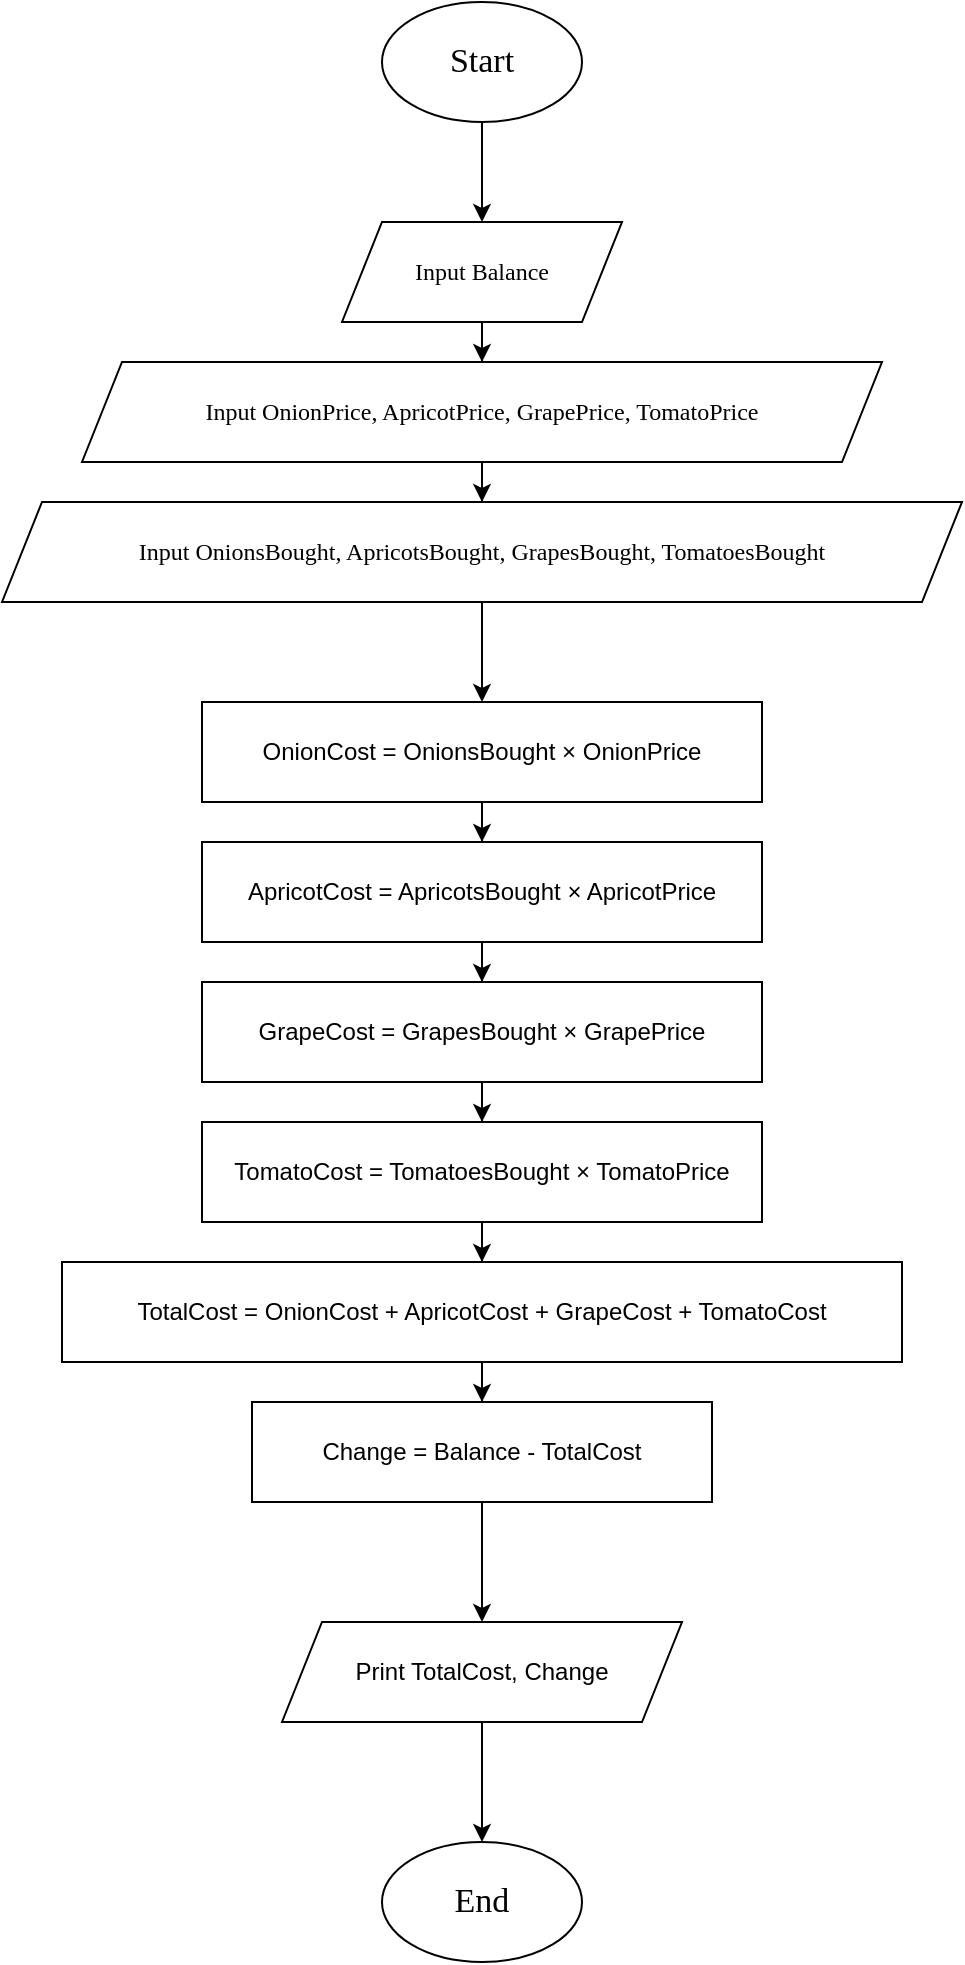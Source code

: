 <mxfile version="24.7.14">
  <diagram name="Page-1" id="jR3CGgP1g1BjzRoQCqm1">
    <mxGraphModel dx="1763" dy="919" grid="1" gridSize="10" guides="1" tooltips="1" connect="1" arrows="1" fold="1" page="1" pageScale="1" pageWidth="850" pageHeight="1100" math="0" shadow="0">
      <root>
        <mxCell id="0" />
        <mxCell id="1" parent="0" />
        <mxCell id="RLlSU3_BGVDVM2KfrkIX-83" value="" style="edgeStyle=orthogonalEdgeStyle;rounded=0;orthogonalLoop=1;jettySize=auto;html=1;" edge="1" parent="1" source="RLlSU3_BGVDVM2KfrkIX-1" target="RLlSU3_BGVDVM2KfrkIX-72">
          <mxGeometry relative="1" as="geometry" />
        </mxCell>
        <mxCell id="RLlSU3_BGVDVM2KfrkIX-1" value="Start" style="ellipse;whiteSpace=wrap;html=1;fontFamily=Verdana;fontSize=17;" vertex="1" parent="1">
          <mxGeometry x="375" y="75" width="100" height="60" as="geometry" />
        </mxCell>
        <mxCell id="RLlSU3_BGVDVM2KfrkIX-7" value="End" style="ellipse;whiteSpace=wrap;html=1;fontFamily=Verdana;fontSize=17;" vertex="1" parent="1">
          <mxGeometry x="375" y="995" width="100" height="60" as="geometry" />
        </mxCell>
        <mxCell id="RLlSU3_BGVDVM2KfrkIX-99" value="" style="edgeStyle=orthogonalEdgeStyle;rounded=0;orthogonalLoop=1;jettySize=auto;html=1;" edge="1" parent="1" source="RLlSU3_BGVDVM2KfrkIX-72" target="RLlSU3_BGVDVM2KfrkIX-73">
          <mxGeometry relative="1" as="geometry" />
        </mxCell>
        <mxCell id="RLlSU3_BGVDVM2KfrkIX-72" value="Input Balance" style="shape=parallelogram;perimeter=parallelogramPerimeter;whiteSpace=wrap;html=1;fixedSize=1;fontFamily=Verdana;" vertex="1" parent="1">
          <mxGeometry x="355" y="185" width="140" height="50" as="geometry" />
        </mxCell>
        <mxCell id="RLlSU3_BGVDVM2KfrkIX-107" value="" style="edgeStyle=orthogonalEdgeStyle;rounded=0;orthogonalLoop=1;jettySize=auto;html=1;" edge="1" parent="1" source="RLlSU3_BGVDVM2KfrkIX-73" target="RLlSU3_BGVDVM2KfrkIX-74">
          <mxGeometry relative="1" as="geometry" />
        </mxCell>
        <mxCell id="RLlSU3_BGVDVM2KfrkIX-73" value="Input OnionPrice, ApricotPrice, GrapePrice, TomatoPrice" style="shape=parallelogram;perimeter=parallelogramPerimeter;whiteSpace=wrap;html=1;fixedSize=1;fontFamily=Verdana;" vertex="1" parent="1">
          <mxGeometry x="225" y="255" width="400" height="50" as="geometry" />
        </mxCell>
        <mxCell id="RLlSU3_BGVDVM2KfrkIX-85" value="" style="edgeStyle=orthogonalEdgeStyle;rounded=0;orthogonalLoop=1;jettySize=auto;html=1;" edge="1" parent="1" source="RLlSU3_BGVDVM2KfrkIX-74" target="RLlSU3_BGVDVM2KfrkIX-75">
          <mxGeometry relative="1" as="geometry" />
        </mxCell>
        <mxCell id="RLlSU3_BGVDVM2KfrkIX-74" value="Input OnionsBought, ApricotsBought, GrapesBought, TomatoesBought" style="shape=parallelogram;perimeter=parallelogramPerimeter;whiteSpace=wrap;html=1;fixedSize=1;fontFamily=Verdana;" vertex="1" parent="1">
          <mxGeometry x="185" y="325" width="480" height="50" as="geometry" />
        </mxCell>
        <mxCell id="RLlSU3_BGVDVM2KfrkIX-102" value="" style="edgeStyle=orthogonalEdgeStyle;rounded=0;orthogonalLoop=1;jettySize=auto;html=1;" edge="1" parent="1" source="RLlSU3_BGVDVM2KfrkIX-75" target="RLlSU3_BGVDVM2KfrkIX-76">
          <mxGeometry relative="1" as="geometry" />
        </mxCell>
        <mxCell id="RLlSU3_BGVDVM2KfrkIX-75" value="OnionCost = OnionsBought × OnionPrice" style="rounded=0;whiteSpace=wrap;html=1;" vertex="1" parent="1">
          <mxGeometry x="285" y="425" width="280" height="50" as="geometry" />
        </mxCell>
        <mxCell id="RLlSU3_BGVDVM2KfrkIX-103" value="" style="edgeStyle=orthogonalEdgeStyle;rounded=0;orthogonalLoop=1;jettySize=auto;html=1;" edge="1" parent="1" source="RLlSU3_BGVDVM2KfrkIX-76" target="RLlSU3_BGVDVM2KfrkIX-77">
          <mxGeometry relative="1" as="geometry" />
        </mxCell>
        <mxCell id="RLlSU3_BGVDVM2KfrkIX-76" value="ApricotCost = ApricotsBought × ApricotPrice" style="rounded=0;whiteSpace=wrap;html=1;" vertex="1" parent="1">
          <mxGeometry x="285" y="495" width="280" height="50" as="geometry" />
        </mxCell>
        <mxCell id="RLlSU3_BGVDVM2KfrkIX-106" value="" style="edgeStyle=orthogonalEdgeStyle;rounded=0;orthogonalLoop=1;jettySize=auto;html=1;" edge="1" parent="1" source="RLlSU3_BGVDVM2KfrkIX-77" target="RLlSU3_BGVDVM2KfrkIX-79">
          <mxGeometry relative="1" as="geometry" />
        </mxCell>
        <mxCell id="RLlSU3_BGVDVM2KfrkIX-77" value="GrapeCost = GrapesBought × GrapePrice" style="rounded=0;whiteSpace=wrap;html=1;" vertex="1" parent="1">
          <mxGeometry x="285" y="565" width="280" height="50" as="geometry" />
        </mxCell>
        <mxCell id="RLlSU3_BGVDVM2KfrkIX-92" value="" style="edgeStyle=orthogonalEdgeStyle;rounded=0;orthogonalLoop=1;jettySize=auto;html=1;" edge="1" parent="1" source="RLlSU3_BGVDVM2KfrkIX-79" target="RLlSU3_BGVDVM2KfrkIX-80">
          <mxGeometry relative="1" as="geometry" />
        </mxCell>
        <mxCell id="RLlSU3_BGVDVM2KfrkIX-79" value="TomatoCost = TomatoesBought × TomatoPrice" style="rounded=0;whiteSpace=wrap;html=1;" vertex="1" parent="1">
          <mxGeometry x="285" y="635" width="280" height="50" as="geometry" />
        </mxCell>
        <mxCell id="RLlSU3_BGVDVM2KfrkIX-95" value="" style="edgeStyle=orthogonalEdgeStyle;rounded=0;orthogonalLoop=1;jettySize=auto;html=1;" edge="1" parent="1" source="RLlSU3_BGVDVM2KfrkIX-80" target="RLlSU3_BGVDVM2KfrkIX-81">
          <mxGeometry relative="1" as="geometry" />
        </mxCell>
        <mxCell id="RLlSU3_BGVDVM2KfrkIX-80" value="TotalCost = OnionCost + ApricotCost + GrapeCost + TomatoCost" style="rounded=0;whiteSpace=wrap;html=1;" vertex="1" parent="1">
          <mxGeometry x="215" y="705" width="420" height="50" as="geometry" />
        </mxCell>
        <mxCell id="RLlSU3_BGVDVM2KfrkIX-96" value="" style="edgeStyle=orthogonalEdgeStyle;rounded=0;orthogonalLoop=1;jettySize=auto;html=1;" edge="1" parent="1" source="RLlSU3_BGVDVM2KfrkIX-81" target="RLlSU3_BGVDVM2KfrkIX-82">
          <mxGeometry relative="1" as="geometry" />
        </mxCell>
        <mxCell id="RLlSU3_BGVDVM2KfrkIX-81" value="Change = Balance - TotalCost" style="rounded=0;whiteSpace=wrap;html=1;" vertex="1" parent="1">
          <mxGeometry x="310" y="775" width="230" height="50" as="geometry" />
        </mxCell>
        <mxCell id="RLlSU3_BGVDVM2KfrkIX-97" value="" style="edgeStyle=orthogonalEdgeStyle;rounded=0;orthogonalLoop=1;jettySize=auto;html=1;" edge="1" parent="1" source="RLlSU3_BGVDVM2KfrkIX-82" target="RLlSU3_BGVDVM2KfrkIX-7">
          <mxGeometry relative="1" as="geometry" />
        </mxCell>
        <mxCell id="RLlSU3_BGVDVM2KfrkIX-82" value="Print TotalCost, Change" style="shape=parallelogram;perimeter=parallelogramPerimeter;whiteSpace=wrap;html=1;fixedSize=1;" vertex="1" parent="1">
          <mxGeometry x="325" y="885" width="200" height="50" as="geometry" />
        </mxCell>
      </root>
    </mxGraphModel>
  </diagram>
</mxfile>
